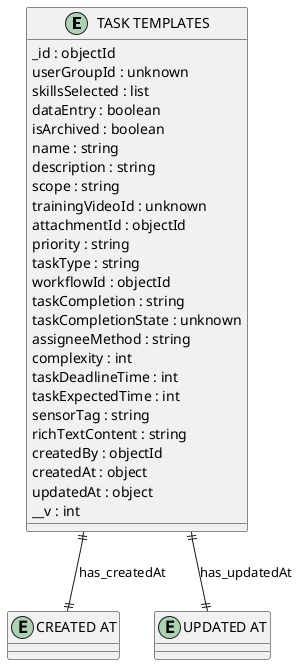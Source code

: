 @startuml TASK_TEMPLATES_Diagram

entity "TASK TEMPLATES" as TASK_TEMPLATES {
  _id : objectId
  userGroupId : unknown
  skillsSelected : list
  dataEntry : boolean
  isArchived : boolean
  name : string
  description : string
  scope : string
  trainingVideoId : unknown
  attachmentId : objectId
  priority : string
  taskType : string
  workflowId : objectId
  taskCompletion : string
  taskCompletionState : unknown
  assigneeMethod : string
  complexity : int
  taskDeadlineTime : int
  taskExpectedTime : int
  sensorTag : string
  richTextContent : string
  createdBy : objectId
  createdAt : object
  updatedAt : object
  __v : int
}

entity "CREATED AT" as CREATED_AT {
}

entity "UPDATED AT" as UPDATED_AT {
}

' // Relationships
TASK_TEMPLATES ||--|| CREATED_AT : has_createdAt
TASK_TEMPLATES ||--|| UPDATED_AT : has_updatedAt
@enduml